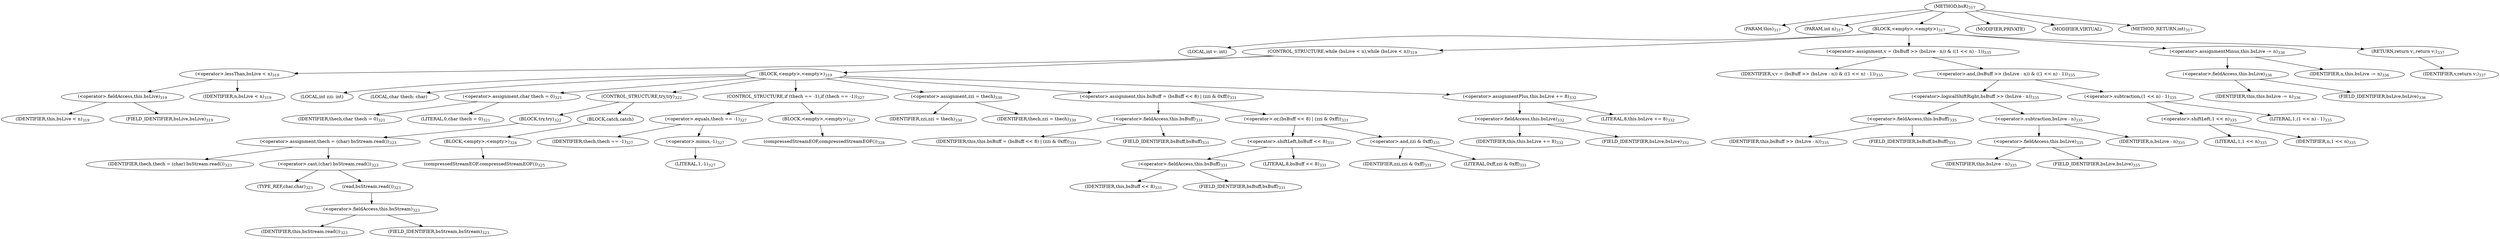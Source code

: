 digraph "bsR" {  
"789" [label = <(METHOD,bsR)<SUB>317</SUB>> ]
"790" [label = <(PARAM,this)<SUB>317</SUB>> ]
"791" [label = <(PARAM,int n)<SUB>317</SUB>> ]
"792" [label = <(BLOCK,&lt;empty&gt;,&lt;empty&gt;)<SUB>317</SUB>> ]
"793" [label = <(LOCAL,int v: int)> ]
"794" [label = <(CONTROL_STRUCTURE,while (bsLive &lt; n),while (bsLive &lt; n))<SUB>319</SUB>> ]
"795" [label = <(&lt;operator&gt;.lessThan,bsLive &lt; n)<SUB>319</SUB>> ]
"796" [label = <(&lt;operator&gt;.fieldAccess,this.bsLive)<SUB>319</SUB>> ]
"797" [label = <(IDENTIFIER,this,bsLive &lt; n)<SUB>319</SUB>> ]
"798" [label = <(FIELD_IDENTIFIER,bsLive,bsLive)<SUB>319</SUB>> ]
"799" [label = <(IDENTIFIER,n,bsLive &lt; n)<SUB>319</SUB>> ]
"800" [label = <(BLOCK,&lt;empty&gt;,&lt;empty&gt;)<SUB>319</SUB>> ]
"801" [label = <(LOCAL,int zzi: int)> ]
"802" [label = <(LOCAL,char thech: char)> ]
"803" [label = <(&lt;operator&gt;.assignment,char thech = 0)<SUB>321</SUB>> ]
"804" [label = <(IDENTIFIER,thech,char thech = 0)<SUB>321</SUB>> ]
"805" [label = <(LITERAL,0,char thech = 0)<SUB>321</SUB>> ]
"806" [label = <(CONTROL_STRUCTURE,try,try)<SUB>322</SUB>> ]
"807" [label = <(BLOCK,try,try)<SUB>322</SUB>> ]
"808" [label = <(&lt;operator&gt;.assignment,thech = (char) bsStream.read())<SUB>323</SUB>> ]
"809" [label = <(IDENTIFIER,thech,thech = (char) bsStream.read())<SUB>323</SUB>> ]
"810" [label = <(&lt;operator&gt;.cast,(char) bsStream.read())<SUB>323</SUB>> ]
"811" [label = <(TYPE_REF,char,char)<SUB>323</SUB>> ]
"812" [label = <(read,bsStream.read())<SUB>323</SUB>> ]
"813" [label = <(&lt;operator&gt;.fieldAccess,this.bsStream)<SUB>323</SUB>> ]
"814" [label = <(IDENTIFIER,this,bsStream.read())<SUB>323</SUB>> ]
"815" [label = <(FIELD_IDENTIFIER,bsStream,bsStream)<SUB>323</SUB>> ]
"816" [label = <(BLOCK,catch,catch)> ]
"817" [label = <(BLOCK,&lt;empty&gt;,&lt;empty&gt;)<SUB>324</SUB>> ]
"818" [label = <(compressedStreamEOF,compressedStreamEOF())<SUB>325</SUB>> ]
"819" [label = <(CONTROL_STRUCTURE,if (thech == -1),if (thech == -1))<SUB>327</SUB>> ]
"820" [label = <(&lt;operator&gt;.equals,thech == -1)<SUB>327</SUB>> ]
"821" [label = <(IDENTIFIER,thech,thech == -1)<SUB>327</SUB>> ]
"822" [label = <(&lt;operator&gt;.minus,-1)<SUB>327</SUB>> ]
"823" [label = <(LITERAL,1,-1)<SUB>327</SUB>> ]
"824" [label = <(BLOCK,&lt;empty&gt;,&lt;empty&gt;)<SUB>327</SUB>> ]
"825" [label = <(compressedStreamEOF,compressedStreamEOF())<SUB>328</SUB>> ]
"826" [label = <(&lt;operator&gt;.assignment,zzi = thech)<SUB>330</SUB>> ]
"827" [label = <(IDENTIFIER,zzi,zzi = thech)<SUB>330</SUB>> ]
"828" [label = <(IDENTIFIER,thech,zzi = thech)<SUB>330</SUB>> ]
"829" [label = <(&lt;operator&gt;.assignment,this.bsBuff = (bsBuff &lt;&lt; 8) | (zzi &amp; 0xff))<SUB>331</SUB>> ]
"830" [label = <(&lt;operator&gt;.fieldAccess,this.bsBuff)<SUB>331</SUB>> ]
"831" [label = <(IDENTIFIER,this,this.bsBuff = (bsBuff &lt;&lt; 8) | (zzi &amp; 0xff))<SUB>331</SUB>> ]
"832" [label = <(FIELD_IDENTIFIER,bsBuff,bsBuff)<SUB>331</SUB>> ]
"833" [label = <(&lt;operator&gt;.or,(bsBuff &lt;&lt; 8) | (zzi &amp; 0xff))<SUB>331</SUB>> ]
"834" [label = <(&lt;operator&gt;.shiftLeft,bsBuff &lt;&lt; 8)<SUB>331</SUB>> ]
"835" [label = <(&lt;operator&gt;.fieldAccess,this.bsBuff)<SUB>331</SUB>> ]
"836" [label = <(IDENTIFIER,this,bsBuff &lt;&lt; 8)<SUB>331</SUB>> ]
"837" [label = <(FIELD_IDENTIFIER,bsBuff,bsBuff)<SUB>331</SUB>> ]
"838" [label = <(LITERAL,8,bsBuff &lt;&lt; 8)<SUB>331</SUB>> ]
"839" [label = <(&lt;operator&gt;.and,zzi &amp; 0xff)<SUB>331</SUB>> ]
"840" [label = <(IDENTIFIER,zzi,zzi &amp; 0xff)<SUB>331</SUB>> ]
"841" [label = <(LITERAL,0xff,zzi &amp; 0xff)<SUB>331</SUB>> ]
"842" [label = <(&lt;operator&gt;.assignmentPlus,this.bsLive += 8)<SUB>332</SUB>> ]
"843" [label = <(&lt;operator&gt;.fieldAccess,this.bsLive)<SUB>332</SUB>> ]
"844" [label = <(IDENTIFIER,this,this.bsLive += 8)<SUB>332</SUB>> ]
"845" [label = <(FIELD_IDENTIFIER,bsLive,bsLive)<SUB>332</SUB>> ]
"846" [label = <(LITERAL,8,this.bsLive += 8)<SUB>332</SUB>> ]
"847" [label = <(&lt;operator&gt;.assignment,v = (bsBuff &gt;&gt; (bsLive - n)) &amp; ((1 &lt;&lt; n) - 1))<SUB>335</SUB>> ]
"848" [label = <(IDENTIFIER,v,v = (bsBuff &gt;&gt; (bsLive - n)) &amp; ((1 &lt;&lt; n) - 1))<SUB>335</SUB>> ]
"849" [label = <(&lt;operator&gt;.and,(bsBuff &gt;&gt; (bsLive - n)) &amp; ((1 &lt;&lt; n) - 1))<SUB>335</SUB>> ]
"850" [label = <(&lt;operator&gt;.logicalShiftRight,bsBuff &gt;&gt; (bsLive - n))<SUB>335</SUB>> ]
"851" [label = <(&lt;operator&gt;.fieldAccess,this.bsBuff)<SUB>335</SUB>> ]
"852" [label = <(IDENTIFIER,this,bsBuff &gt;&gt; (bsLive - n))<SUB>335</SUB>> ]
"853" [label = <(FIELD_IDENTIFIER,bsBuff,bsBuff)<SUB>335</SUB>> ]
"854" [label = <(&lt;operator&gt;.subtraction,bsLive - n)<SUB>335</SUB>> ]
"855" [label = <(&lt;operator&gt;.fieldAccess,this.bsLive)<SUB>335</SUB>> ]
"856" [label = <(IDENTIFIER,this,bsLive - n)<SUB>335</SUB>> ]
"857" [label = <(FIELD_IDENTIFIER,bsLive,bsLive)<SUB>335</SUB>> ]
"858" [label = <(IDENTIFIER,n,bsLive - n)<SUB>335</SUB>> ]
"859" [label = <(&lt;operator&gt;.subtraction,(1 &lt;&lt; n) - 1)<SUB>335</SUB>> ]
"860" [label = <(&lt;operator&gt;.shiftLeft,1 &lt;&lt; n)<SUB>335</SUB>> ]
"861" [label = <(LITERAL,1,1 &lt;&lt; n)<SUB>335</SUB>> ]
"862" [label = <(IDENTIFIER,n,1 &lt;&lt; n)<SUB>335</SUB>> ]
"863" [label = <(LITERAL,1,(1 &lt;&lt; n) - 1)<SUB>335</SUB>> ]
"864" [label = <(&lt;operator&gt;.assignmentMinus,this.bsLive -= n)<SUB>336</SUB>> ]
"865" [label = <(&lt;operator&gt;.fieldAccess,this.bsLive)<SUB>336</SUB>> ]
"866" [label = <(IDENTIFIER,this,this.bsLive -= n)<SUB>336</SUB>> ]
"867" [label = <(FIELD_IDENTIFIER,bsLive,bsLive)<SUB>336</SUB>> ]
"868" [label = <(IDENTIFIER,n,this.bsLive -= n)<SUB>336</SUB>> ]
"869" [label = <(RETURN,return v;,return v;)<SUB>337</SUB>> ]
"870" [label = <(IDENTIFIER,v,return v;)<SUB>337</SUB>> ]
"871" [label = <(MODIFIER,PRIVATE)> ]
"872" [label = <(MODIFIER,VIRTUAL)> ]
"873" [label = <(METHOD_RETURN,int)<SUB>317</SUB>> ]
  "789" -> "790" 
  "789" -> "791" 
  "789" -> "792" 
  "789" -> "871" 
  "789" -> "872" 
  "789" -> "873" 
  "792" -> "793" 
  "792" -> "794" 
  "792" -> "847" 
  "792" -> "864" 
  "792" -> "869" 
  "794" -> "795" 
  "794" -> "800" 
  "795" -> "796" 
  "795" -> "799" 
  "796" -> "797" 
  "796" -> "798" 
  "800" -> "801" 
  "800" -> "802" 
  "800" -> "803" 
  "800" -> "806" 
  "800" -> "819" 
  "800" -> "826" 
  "800" -> "829" 
  "800" -> "842" 
  "803" -> "804" 
  "803" -> "805" 
  "806" -> "807" 
  "806" -> "816" 
  "807" -> "808" 
  "808" -> "809" 
  "808" -> "810" 
  "810" -> "811" 
  "810" -> "812" 
  "812" -> "813" 
  "813" -> "814" 
  "813" -> "815" 
  "816" -> "817" 
  "817" -> "818" 
  "819" -> "820" 
  "819" -> "824" 
  "820" -> "821" 
  "820" -> "822" 
  "822" -> "823" 
  "824" -> "825" 
  "826" -> "827" 
  "826" -> "828" 
  "829" -> "830" 
  "829" -> "833" 
  "830" -> "831" 
  "830" -> "832" 
  "833" -> "834" 
  "833" -> "839" 
  "834" -> "835" 
  "834" -> "838" 
  "835" -> "836" 
  "835" -> "837" 
  "839" -> "840" 
  "839" -> "841" 
  "842" -> "843" 
  "842" -> "846" 
  "843" -> "844" 
  "843" -> "845" 
  "847" -> "848" 
  "847" -> "849" 
  "849" -> "850" 
  "849" -> "859" 
  "850" -> "851" 
  "850" -> "854" 
  "851" -> "852" 
  "851" -> "853" 
  "854" -> "855" 
  "854" -> "858" 
  "855" -> "856" 
  "855" -> "857" 
  "859" -> "860" 
  "859" -> "863" 
  "860" -> "861" 
  "860" -> "862" 
  "864" -> "865" 
  "864" -> "868" 
  "865" -> "866" 
  "865" -> "867" 
  "869" -> "870" 
}
